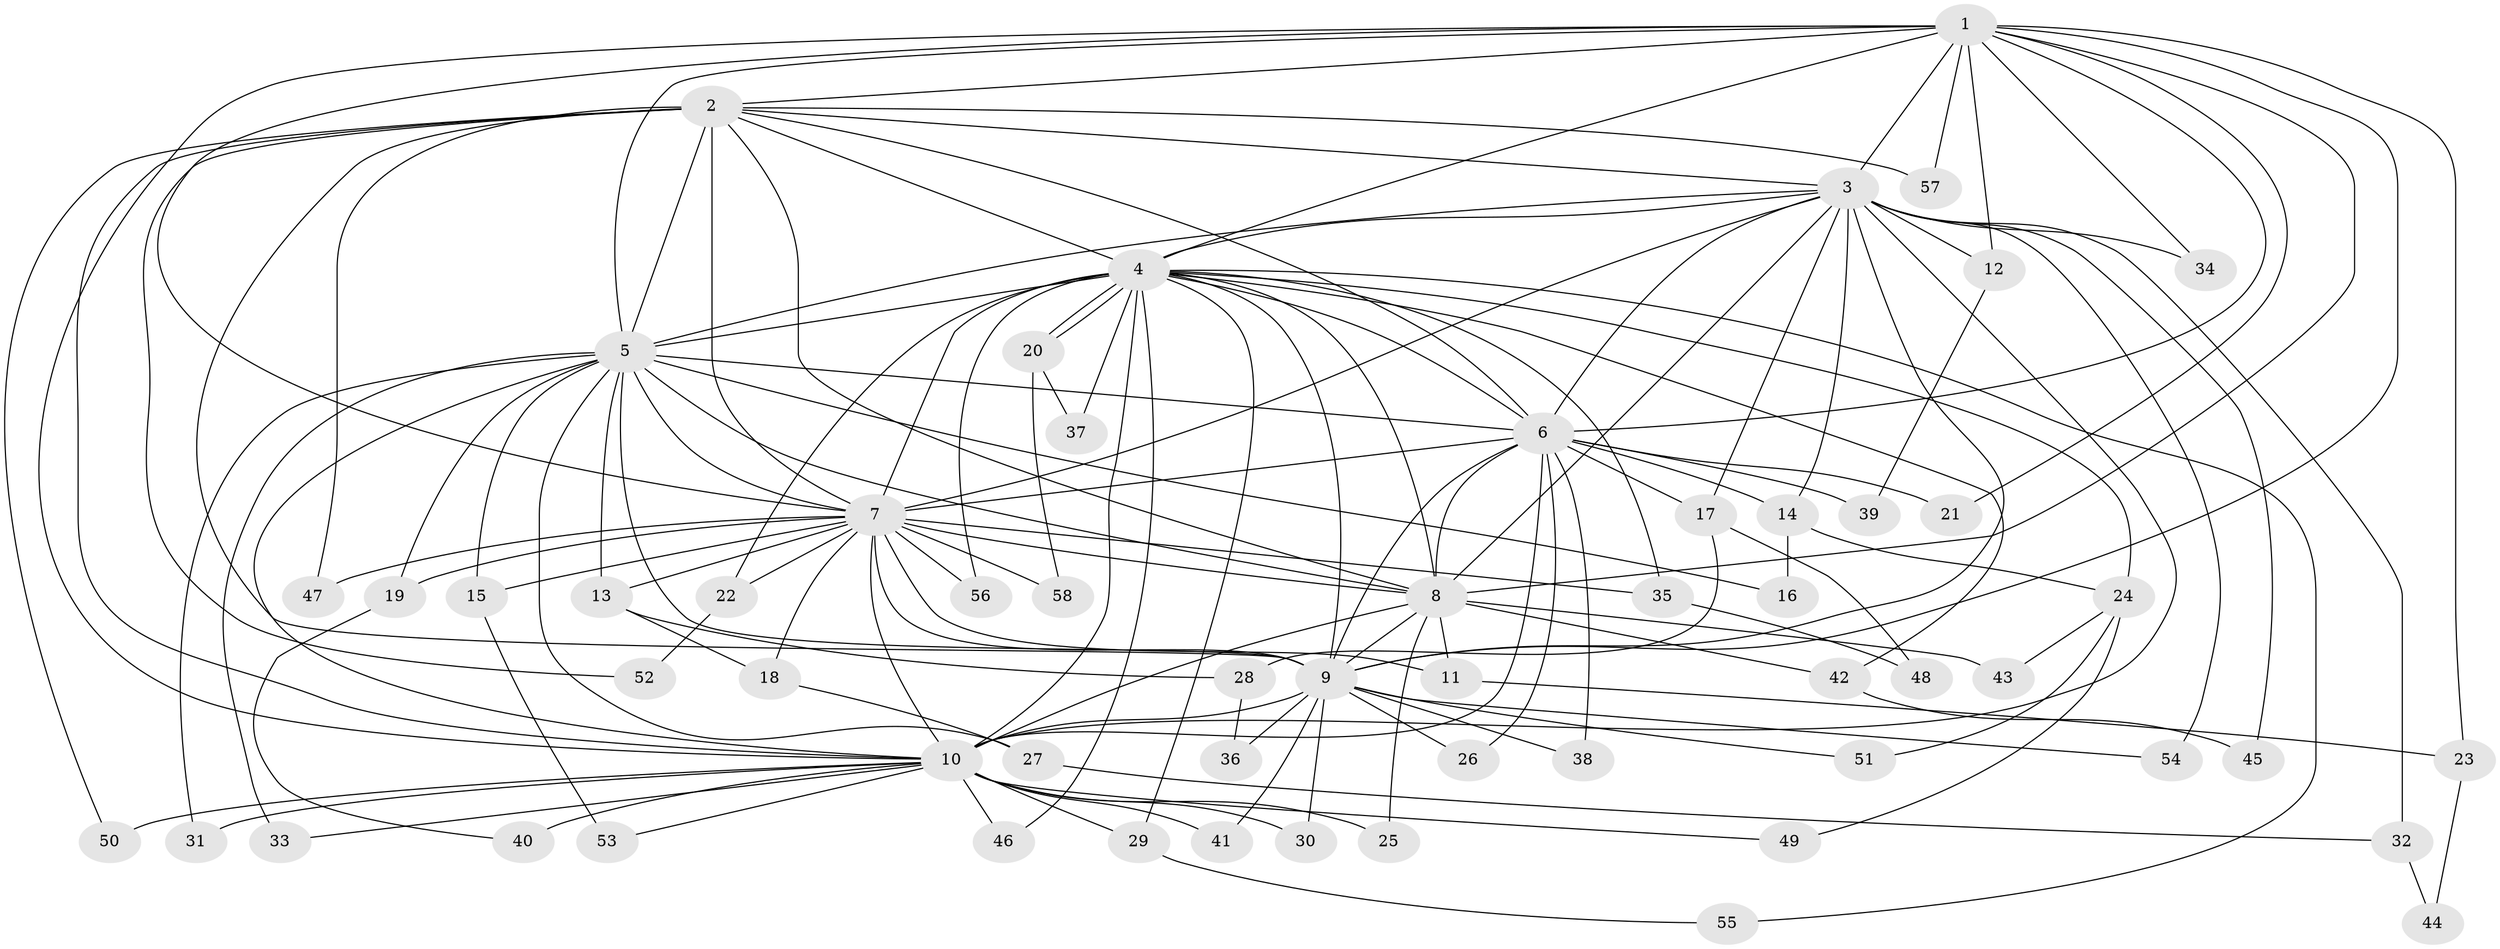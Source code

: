 // Generated by graph-tools (version 1.1) at 2025/43/03/09/25 04:43:22]
// undirected, 58 vertices, 141 edges
graph export_dot {
graph [start="1"]
  node [color=gray90,style=filled];
  1;
  2;
  3;
  4;
  5;
  6;
  7;
  8;
  9;
  10;
  11;
  12;
  13;
  14;
  15;
  16;
  17;
  18;
  19;
  20;
  21;
  22;
  23;
  24;
  25;
  26;
  27;
  28;
  29;
  30;
  31;
  32;
  33;
  34;
  35;
  36;
  37;
  38;
  39;
  40;
  41;
  42;
  43;
  44;
  45;
  46;
  47;
  48;
  49;
  50;
  51;
  52;
  53;
  54;
  55;
  56;
  57;
  58;
  1 -- 2;
  1 -- 3;
  1 -- 4;
  1 -- 5;
  1 -- 6;
  1 -- 7;
  1 -- 8;
  1 -- 9;
  1 -- 10;
  1 -- 12;
  1 -- 21;
  1 -- 23;
  1 -- 34;
  1 -- 57;
  2 -- 3;
  2 -- 4;
  2 -- 5;
  2 -- 6;
  2 -- 7;
  2 -- 8;
  2 -- 9;
  2 -- 10;
  2 -- 47;
  2 -- 50;
  2 -- 52;
  2 -- 57;
  3 -- 4;
  3 -- 5;
  3 -- 6;
  3 -- 7;
  3 -- 8;
  3 -- 9;
  3 -- 10;
  3 -- 12;
  3 -- 14;
  3 -- 17;
  3 -- 32;
  3 -- 34;
  3 -- 45;
  3 -- 54;
  4 -- 5;
  4 -- 6;
  4 -- 7;
  4 -- 8;
  4 -- 9;
  4 -- 10;
  4 -- 20;
  4 -- 20;
  4 -- 22;
  4 -- 24;
  4 -- 29;
  4 -- 35;
  4 -- 37;
  4 -- 42;
  4 -- 46;
  4 -- 55;
  4 -- 56;
  5 -- 6;
  5 -- 7;
  5 -- 8;
  5 -- 9;
  5 -- 10;
  5 -- 13;
  5 -- 15;
  5 -- 16;
  5 -- 19;
  5 -- 27;
  5 -- 31;
  5 -- 33;
  6 -- 7;
  6 -- 8;
  6 -- 9;
  6 -- 10;
  6 -- 14;
  6 -- 17;
  6 -- 21;
  6 -- 26;
  6 -- 38;
  6 -- 39;
  7 -- 8;
  7 -- 9;
  7 -- 10;
  7 -- 11;
  7 -- 13;
  7 -- 15;
  7 -- 18;
  7 -- 19;
  7 -- 22;
  7 -- 35;
  7 -- 47;
  7 -- 56;
  7 -- 58;
  8 -- 9;
  8 -- 10;
  8 -- 11;
  8 -- 25;
  8 -- 42;
  8 -- 43;
  9 -- 10;
  9 -- 26;
  9 -- 30;
  9 -- 36;
  9 -- 38;
  9 -- 41;
  9 -- 51;
  9 -- 54;
  10 -- 25;
  10 -- 29;
  10 -- 30;
  10 -- 31;
  10 -- 33;
  10 -- 40;
  10 -- 41;
  10 -- 46;
  10 -- 49;
  10 -- 50;
  10 -- 53;
  11 -- 23;
  12 -- 39;
  13 -- 18;
  13 -- 28;
  14 -- 16;
  14 -- 24;
  15 -- 53;
  17 -- 28;
  17 -- 48;
  18 -- 27;
  19 -- 40;
  20 -- 37;
  20 -- 58;
  22 -- 52;
  23 -- 44;
  24 -- 43;
  24 -- 49;
  24 -- 51;
  27 -- 32;
  28 -- 36;
  29 -- 55;
  32 -- 44;
  35 -- 48;
  42 -- 45;
}
